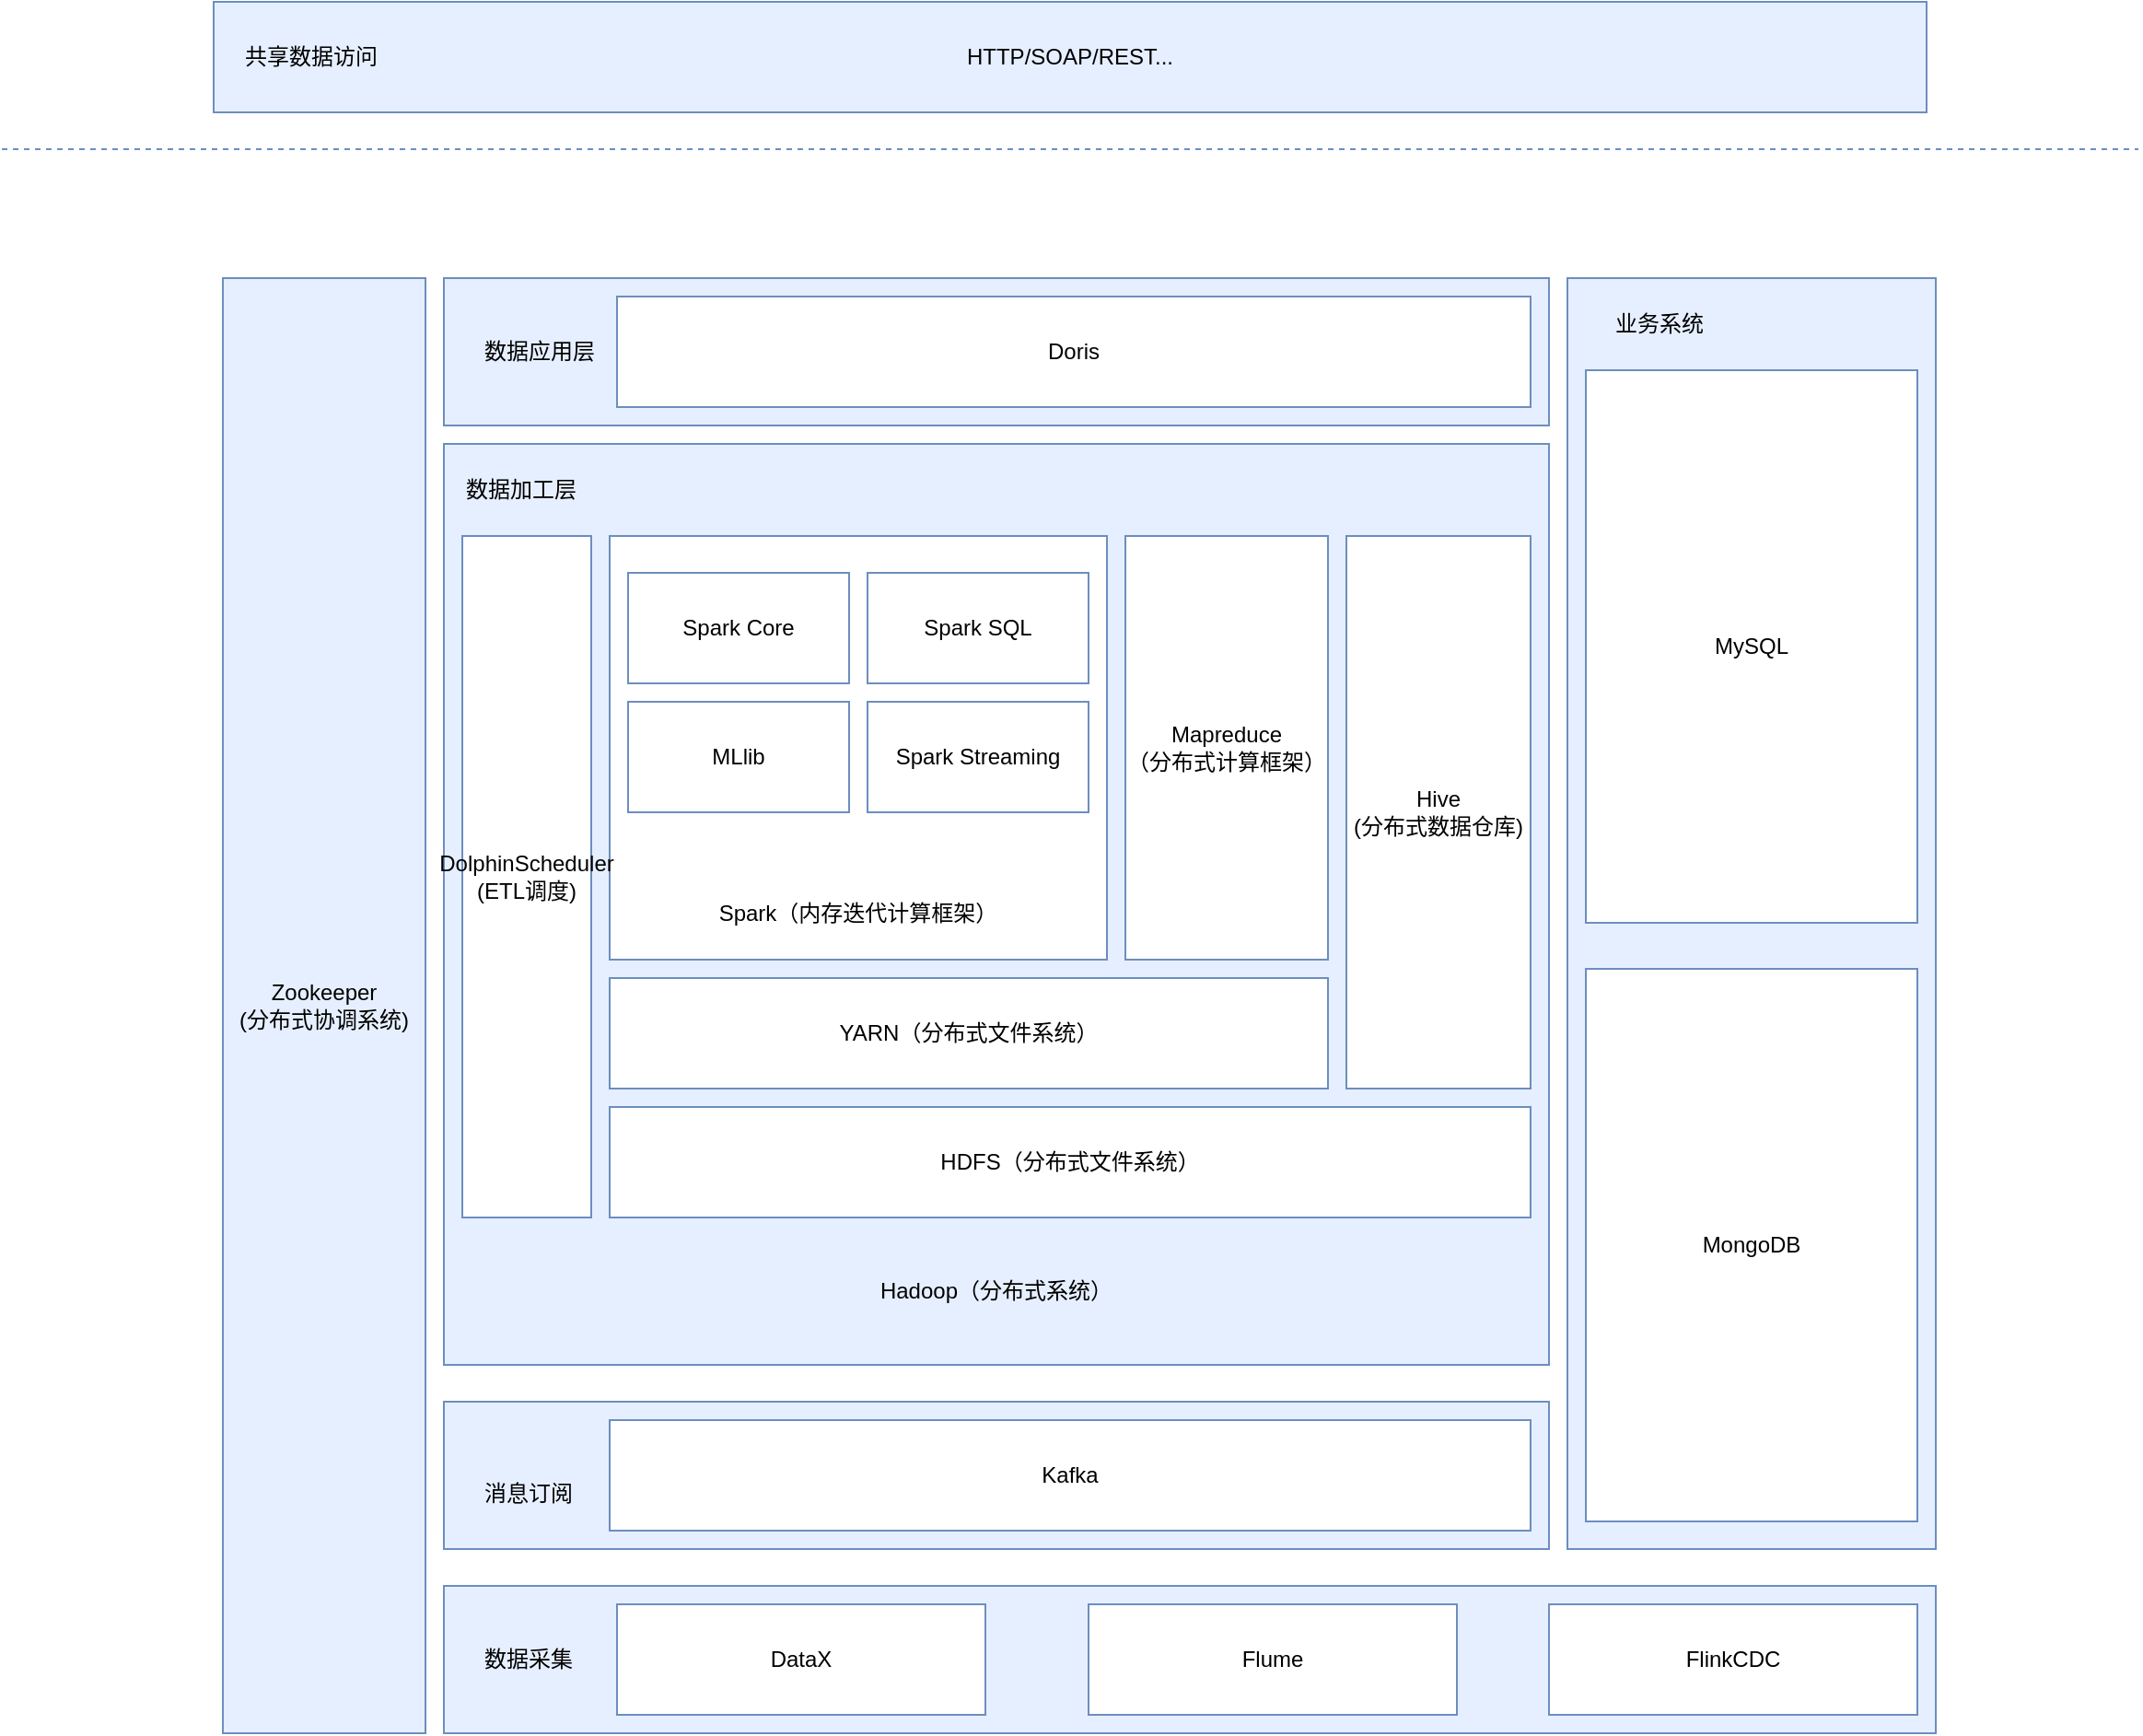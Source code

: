 <mxfile version="21.3.7" type="github">
  <diagram name="第 1 页" id="vdzrk289qCVrFVknnBAK">
    <mxGraphModel dx="2261" dy="1965" grid="1" gridSize="10" guides="1" tooltips="1" connect="1" arrows="1" fold="1" page="1" pageScale="1" pageWidth="827" pageHeight="1169" math="0" shadow="0">
      <root>
        <mxCell id="0" />
        <mxCell id="1" parent="0" />
        <mxCell id="itOysnZOuOF3svwBUNbd-2" value="" style="rounded=0;whiteSpace=wrap;html=1;fillColor=#E6EFFF;strokeColor=#6C8EBF;" vertex="1" parent="1">
          <mxGeometry x="120" y="130" width="600" height="500" as="geometry" />
        </mxCell>
        <mxCell id="itOysnZOuOF3svwBUNbd-3" value="数据加工层" style="text;html=1;strokeColor=none;fillColor=none;align=left;verticalAlign=middle;whiteSpace=wrap;rounded=0;" vertex="1" parent="1">
          <mxGeometry x="130" y="140" width="80" height="30" as="geometry" />
        </mxCell>
        <mxCell id="itOysnZOuOF3svwBUNbd-7" value="" style="rounded=0;whiteSpace=wrap;html=1;fillColor=#E6EFFF;strokeColor=#6C8EBF;" vertex="1" parent="1">
          <mxGeometry x="120" y="750" width="810" height="80" as="geometry" />
        </mxCell>
        <mxCell id="itOysnZOuOF3svwBUNbd-9" value="DataX" style="rounded=0;whiteSpace=wrap;html=1;strokeColor=#6C8EBF;" vertex="1" parent="1">
          <mxGeometry x="214" y="760" width="200" height="60" as="geometry" />
        </mxCell>
        <mxCell id="itOysnZOuOF3svwBUNbd-13" value="" style="rounded=0;whiteSpace=wrap;html=1;fillColor=#E6EFFF;strokeColor=#6C8EBF;" vertex="1" parent="1">
          <mxGeometry x="730" y="40" width="200" height="690" as="geometry" />
        </mxCell>
        <mxCell id="itOysnZOuOF3svwBUNbd-14" value="业务系统" style="text;html=1;strokeColor=none;fillColor=none;align=center;verticalAlign=middle;whiteSpace=wrap;rounded=0;" vertex="1" parent="1">
          <mxGeometry x="740" y="50" width="80" height="30" as="geometry" />
        </mxCell>
        <mxCell id="itOysnZOuOF3svwBUNbd-23" value="MySQL" style="rounded=0;whiteSpace=wrap;html=1;strokeColor=#6C8EBF;" vertex="1" parent="1">
          <mxGeometry x="740" y="90" width="180" height="300" as="geometry" />
        </mxCell>
        <mxCell id="itOysnZOuOF3svwBUNbd-31" value="数据采集" style="text;html=1;strokeColor=none;fillColor=none;align=left;verticalAlign=middle;whiteSpace=wrap;rounded=0;" vertex="1" parent="1">
          <mxGeometry x="140" y="775" width="60" height="30" as="geometry" />
        </mxCell>
        <mxCell id="itOysnZOuOF3svwBUNbd-32" value="" style="rounded=0;whiteSpace=wrap;html=1;fillColor=#E6EFFF;strokeColor=#6C8EBF;" vertex="1" parent="1">
          <mxGeometry x="120" y="40" width="600" height="80" as="geometry" />
        </mxCell>
        <mxCell id="itOysnZOuOF3svwBUNbd-33" value="数据应用层" style="text;html=1;strokeColor=none;fillColor=none;align=left;verticalAlign=middle;whiteSpace=wrap;rounded=0;" vertex="1" parent="1">
          <mxGeometry x="140" y="65" width="80" height="30" as="geometry" />
        </mxCell>
        <mxCell id="itOysnZOuOF3svwBUNbd-42" value="" style="rounded=0;whiteSpace=wrap;html=1;strokeColor=#6C8EBF;" vertex="1" parent="1">
          <mxGeometry x="210" y="180" width="270" height="230" as="geometry" />
        </mxCell>
        <mxCell id="itOysnZOuOF3svwBUNbd-43" value="Spark Core" style="rounded=0;whiteSpace=wrap;html=1;strokeColor=#6C8EBF;" vertex="1" parent="1">
          <mxGeometry x="220" y="200" width="120" height="60" as="geometry" />
        </mxCell>
        <mxCell id="itOysnZOuOF3svwBUNbd-44" value="Spark SQL" style="rounded=0;whiteSpace=wrap;html=1;strokeColor=#6C8EBF;" vertex="1" parent="1">
          <mxGeometry x="350" y="200" width="120" height="60" as="geometry" />
        </mxCell>
        <mxCell id="itOysnZOuOF3svwBUNbd-45" value="MLlib" style="rounded=0;whiteSpace=wrap;html=1;strokeColor=#6C8EBF;" vertex="1" parent="1">
          <mxGeometry x="220" y="270" width="120" height="60" as="geometry" />
        </mxCell>
        <mxCell id="itOysnZOuOF3svwBUNbd-46" value="Spark Streaming" style="rounded=0;whiteSpace=wrap;html=1;strokeColor=#6C8EBF;" vertex="1" parent="1">
          <mxGeometry x="350" y="270" width="120" height="60" as="geometry" />
        </mxCell>
        <mxCell id="itOysnZOuOF3svwBUNbd-47" value="Spark（内存迭代计算框架）" style="text;html=1;strokeColor=none;fillColor=none;align=center;verticalAlign=middle;whiteSpace=wrap;rounded=0;" vertex="1" parent="1">
          <mxGeometry x="220" y="370" width="250" height="30" as="geometry" />
        </mxCell>
        <mxCell id="itOysnZOuOF3svwBUNbd-49" value="Zookeeper&lt;br&gt;(分布式协调系统)" style="rounded=0;whiteSpace=wrap;html=1;strokeColor=#6C8EBF;fillColor=#E6EFFF;" vertex="1" parent="1">
          <mxGeometry y="40" width="110" height="790" as="geometry" />
        </mxCell>
        <mxCell id="itOysnZOuOF3svwBUNbd-50" value="Flume" style="rounded=0;whiteSpace=wrap;html=1;strokeColor=#6C8EBF;" vertex="1" parent="1">
          <mxGeometry x="470" y="760" width="200" height="60" as="geometry" />
        </mxCell>
        <mxCell id="itOysnZOuOF3svwBUNbd-51" value="FlinkCDC" style="rounded=0;whiteSpace=wrap;html=1;strokeColor=#6C8EBF;" vertex="1" parent="1">
          <mxGeometry x="720" y="760" width="200" height="60" as="geometry" />
        </mxCell>
        <mxCell id="itOysnZOuOF3svwBUNbd-53" value="" style="rounded=0;whiteSpace=wrap;html=1;fillColor=#E6EFFF;strokeColor=#6C8EBF;" vertex="1" parent="1">
          <mxGeometry x="120" y="650" width="600" height="80" as="geometry" />
        </mxCell>
        <mxCell id="itOysnZOuOF3svwBUNbd-54" value="消息订阅" style="text;html=1;strokeColor=none;fillColor=none;align=left;verticalAlign=middle;whiteSpace=wrap;rounded=0;" vertex="1" parent="1">
          <mxGeometry x="140" y="685" width="60" height="30" as="geometry" />
        </mxCell>
        <mxCell id="itOysnZOuOF3svwBUNbd-55" value="Kafka" style="rounded=0;whiteSpace=wrap;html=1;strokeColor=#6C8EBF;" vertex="1" parent="1">
          <mxGeometry x="210" y="660" width="500" height="60" as="geometry" />
        </mxCell>
        <mxCell id="itOysnZOuOF3svwBUNbd-56" value="DolphinScheduler&lt;br&gt;(ETL调度)" style="rounded=0;whiteSpace=wrap;html=1;strokeColor=#6C8EBF;" vertex="1" parent="1">
          <mxGeometry x="130" y="180" width="70" height="370" as="geometry" />
        </mxCell>
        <mxCell id="itOysnZOuOF3svwBUNbd-58" value="Hadoop（分布式系统）" style="text;html=1;strokeColor=none;fillColor=none;align=center;verticalAlign=middle;whiteSpace=wrap;rounded=0;" vertex="1" parent="1">
          <mxGeometry x="130" y="560" width="580" height="60" as="geometry" />
        </mxCell>
        <mxCell id="itOysnZOuOF3svwBUNbd-59" value="HDFS（分布式文件系统）" style="rounded=0;whiteSpace=wrap;html=1;strokeColor=#6C8EBF;" vertex="1" parent="1">
          <mxGeometry x="210" y="490" width="500" height="60" as="geometry" />
        </mxCell>
        <mxCell id="itOysnZOuOF3svwBUNbd-60" value="YARN（分布式文件系统）" style="rounded=0;whiteSpace=wrap;html=1;strokeColor=#6C8EBF;" vertex="1" parent="1">
          <mxGeometry x="210" y="420" width="390" height="60" as="geometry" />
        </mxCell>
        <mxCell id="itOysnZOuOF3svwBUNbd-63" value="Mapreduce&lt;br&gt;（分布式计算框架）" style="rounded=0;whiteSpace=wrap;html=1;strokeColor=#6C8EBF;" vertex="1" parent="1">
          <mxGeometry x="490" y="180" width="110" height="230" as="geometry" />
        </mxCell>
        <mxCell id="itOysnZOuOF3svwBUNbd-64" value="Hive&lt;br&gt;(分布式数据仓库)" style="rounded=0;whiteSpace=wrap;html=1;strokeColor=#6C8EBF;" vertex="1" parent="1">
          <mxGeometry x="610" y="180" width="100" height="300" as="geometry" />
        </mxCell>
        <mxCell id="itOysnZOuOF3svwBUNbd-65" value="MongoDB" style="rounded=0;whiteSpace=wrap;html=1;strokeColor=#6C8EBF;" vertex="1" parent="1">
          <mxGeometry x="740" y="415" width="180" height="300" as="geometry" />
        </mxCell>
        <mxCell id="itOysnZOuOF3svwBUNbd-68" value="HTTP/SOAP/REST..." style="rounded=0;whiteSpace=wrap;html=1;strokeColor=#6C8EBF;fillColor=#E6EFFF;" vertex="1" parent="1">
          <mxGeometry x="-5" y="-110" width="930" height="60" as="geometry" />
        </mxCell>
        <mxCell id="itOysnZOuOF3svwBUNbd-69" value="" style="endArrow=none;dashed=1;html=1;rounded=0;strokeColor=#6C8EBF;" edge="1" parent="1">
          <mxGeometry width="50" height="50" relative="1" as="geometry">
            <mxPoint x="-120" y="-30" as="sourcePoint" />
            <mxPoint x="1040" y="-30" as="targetPoint" />
          </mxGeometry>
        </mxCell>
        <mxCell id="itOysnZOuOF3svwBUNbd-70" value="共享数据访问" style="text;html=1;strokeColor=none;fillColor=none;align=left;verticalAlign=middle;whiteSpace=wrap;rounded=0;" vertex="1" parent="1">
          <mxGeometry x="10" y="-95" width="80" height="30" as="geometry" />
        </mxCell>
        <mxCell id="itOysnZOuOF3svwBUNbd-72" value="Doris" style="rounded=0;whiteSpace=wrap;html=1;strokeColor=#6C8EBF;" vertex="1" parent="1">
          <mxGeometry x="214" y="50" width="496" height="60" as="geometry" />
        </mxCell>
      </root>
    </mxGraphModel>
  </diagram>
</mxfile>
